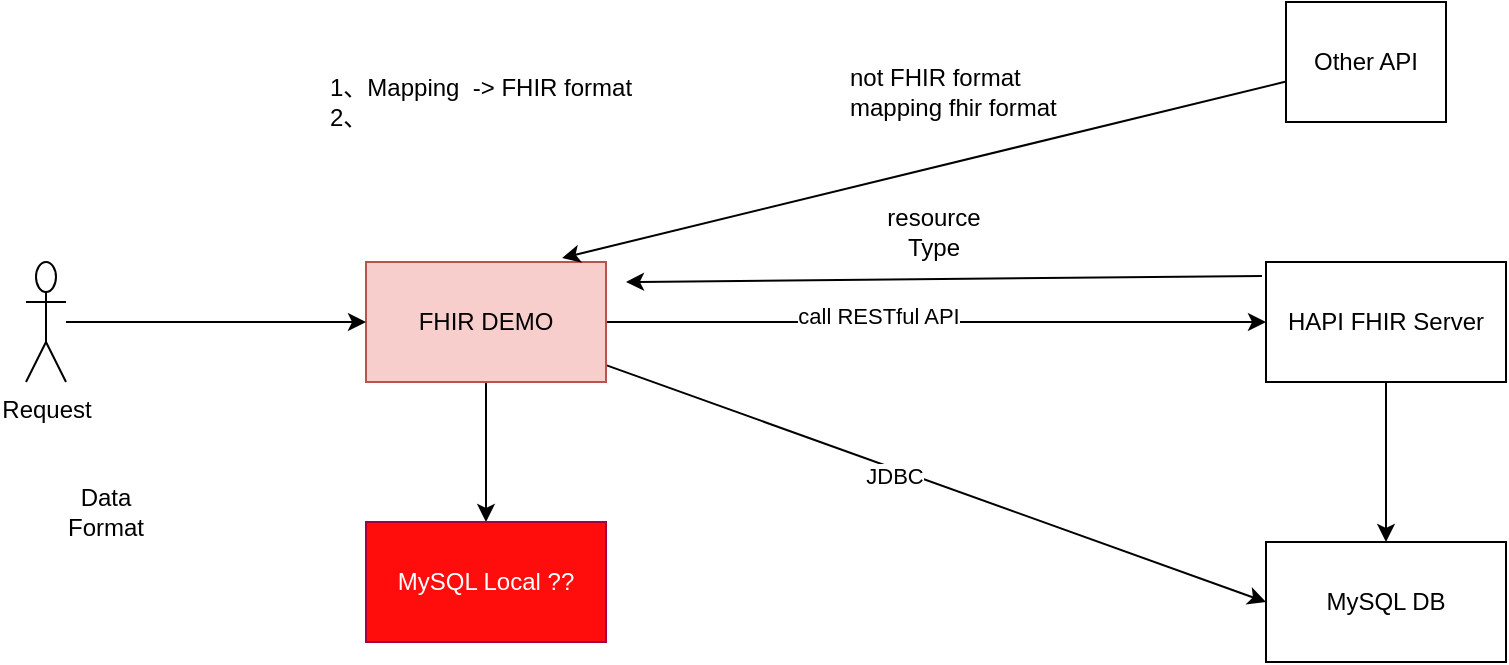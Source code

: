 <mxfile version="18.1.3" type="device"><diagram id="n3QTPZDojuxyZ--zB_C9" name="Page-1"><mxGraphModel dx="2156" dy="905" grid="1" gridSize="10" guides="1" tooltips="1" connect="1" arrows="1" fold="1" page="1" pageScale="1" pageWidth="827" pageHeight="1169" math="0" shadow="0"><root><mxCell id="0"/><mxCell id="1" parent="0"/><mxCell id="zOhjuTDXodSG6hJ9DQRH-10" style="edgeStyle=orthogonalEdgeStyle;rounded=0;orthogonalLoop=1;jettySize=auto;html=1;entryX=0;entryY=0.5;entryDx=0;entryDy=0;" parent="1" source="zOhjuTDXodSG6hJ9DQRH-8" target="zOhjuTDXodSG6hJ9DQRH-9" edge="1"><mxGeometry relative="1" as="geometry"/></mxCell><mxCell id="zOhjuTDXodSG6hJ9DQRH-11" value="call RESTful API" style="edgeLabel;html=1;align=center;verticalAlign=middle;resizable=0;points=[];" parent="zOhjuTDXodSG6hJ9DQRH-10" vertex="1" connectable="0"><mxGeometry x="-0.179" y="3" relative="1" as="geometry"><mxPoint as="offset"/></mxGeometry></mxCell><mxCell id="ydb7mJ2UJeRA8WA7DZI--4" style="rounded=0;orthogonalLoop=1;jettySize=auto;html=1;entryX=0;entryY=0.5;entryDx=0;entryDy=0;" parent="1" source="zOhjuTDXodSG6hJ9DQRH-8" target="zOhjuTDXodSG6hJ9DQRH-16" edge="1"><mxGeometry relative="1" as="geometry"/></mxCell><mxCell id="ydb7mJ2UJeRA8WA7DZI--5" value="JDBC" style="edgeLabel;html=1;align=center;verticalAlign=middle;resizable=0;points=[];" parent="ydb7mJ2UJeRA8WA7DZI--4" vertex="1" connectable="0"><mxGeometry x="-0.122" y="-3" relative="1" as="geometry"><mxPoint as="offset"/></mxGeometry></mxCell><mxCell id="ydb7mJ2UJeRA8WA7DZI--16" style="edgeStyle=none;rounded=0;orthogonalLoop=1;jettySize=auto;html=1;" parent="1" source="zOhjuTDXodSG6hJ9DQRH-8" target="ydb7mJ2UJeRA8WA7DZI--15" edge="1"><mxGeometry relative="1" as="geometry"/></mxCell><mxCell id="zOhjuTDXodSG6hJ9DQRH-8" value="FHIR DEMO" style="rounded=0;whiteSpace=wrap;html=1;fillColor=#f8cecc;strokeColor=#b85450;" parent="1" vertex="1"><mxGeometry x="100" y="300" width="120" height="60" as="geometry"/></mxCell><mxCell id="zOhjuTDXodSG6hJ9DQRH-17" value="" style="edgeStyle=orthogonalEdgeStyle;rounded=0;orthogonalLoop=1;jettySize=auto;html=1;" parent="1" source="zOhjuTDXodSG6hJ9DQRH-9" target="zOhjuTDXodSG6hJ9DQRH-16" edge="1"><mxGeometry relative="1" as="geometry"/></mxCell><mxCell id="ydb7mJ2UJeRA8WA7DZI--6" style="edgeStyle=none;rounded=0;orthogonalLoop=1;jettySize=auto;html=1;exitX=-0.017;exitY=0.117;exitDx=0;exitDy=0;exitPerimeter=0;" parent="1" source="zOhjuTDXodSG6hJ9DQRH-9" edge="1"><mxGeometry relative="1" as="geometry"><mxPoint x="230" y="310" as="targetPoint"/></mxGeometry></mxCell><mxCell id="zOhjuTDXodSG6hJ9DQRH-9" value="HAPI FHIR Server" style="rounded=0;whiteSpace=wrap;html=1;" parent="1" vertex="1"><mxGeometry x="550" y="300" width="120" height="60" as="geometry"/></mxCell><mxCell id="zOhjuTDXodSG6hJ9DQRH-13" style="edgeStyle=orthogonalEdgeStyle;rounded=0;orthogonalLoop=1;jettySize=auto;html=1;entryX=0;entryY=0.5;entryDx=0;entryDy=0;" parent="1" source="zOhjuTDXodSG6hJ9DQRH-12" target="zOhjuTDXodSG6hJ9DQRH-8" edge="1"><mxGeometry relative="1" as="geometry"/></mxCell><mxCell id="zOhjuTDXodSG6hJ9DQRH-12" value="Request" style="shape=umlActor;verticalLabelPosition=bottom;verticalAlign=top;html=1;outlineConnect=0;" parent="1" vertex="1"><mxGeometry x="-70" y="300" width="20" height="60" as="geometry"/></mxCell><mxCell id="zOhjuTDXodSG6hJ9DQRH-16" value="MySQL DB" style="whiteSpace=wrap;html=1;rounded=0;" parent="1" vertex="1"><mxGeometry x="550" y="440" width="120" height="60" as="geometry"/></mxCell><mxCell id="ydb7mJ2UJeRA8WA7DZI--7" value="resource Type" style="text;html=1;strokeColor=none;fillColor=none;align=center;verticalAlign=middle;whiteSpace=wrap;rounded=0;" parent="1" vertex="1"><mxGeometry x="354" y="270" width="60" height="30" as="geometry"/></mxCell><mxCell id="ydb7mJ2UJeRA8WA7DZI--10" value="Data Format" style="text;html=1;strokeColor=none;fillColor=none;align=center;verticalAlign=middle;whiteSpace=wrap;rounded=0;" parent="1" vertex="1"><mxGeometry x="-60" y="410" width="60" height="30" as="geometry"/></mxCell><mxCell id="ydb7mJ2UJeRA8WA7DZI--11" value="1、Mapping&amp;nbsp; -&amp;gt; FHIR format&lt;br&gt;2、" style="text;html=1;strokeColor=none;fillColor=none;align=left;verticalAlign=middle;whiteSpace=wrap;rounded=0;" parent="1" vertex="1"><mxGeometry x="80" y="170" width="160" height="100" as="geometry"/></mxCell><mxCell id="ydb7mJ2UJeRA8WA7DZI--13" style="edgeStyle=none;rounded=0;orthogonalLoop=1;jettySize=auto;html=1;entryX=0.817;entryY=-0.033;entryDx=0;entryDy=0;entryPerimeter=0;" parent="1" source="ydb7mJ2UJeRA8WA7DZI--12" target="zOhjuTDXodSG6hJ9DQRH-8" edge="1"><mxGeometry relative="1" as="geometry"/></mxCell><mxCell id="ydb7mJ2UJeRA8WA7DZI--12" value="Other API" style="rounded=0;whiteSpace=wrap;html=1;" parent="1" vertex="1"><mxGeometry x="560" y="170" width="80" height="60" as="geometry"/></mxCell><mxCell id="ydb7mJ2UJeRA8WA7DZI--14" value="not FHIR format&lt;br&gt;mapping fhir format" style="text;html=1;strokeColor=none;fillColor=none;align=left;verticalAlign=middle;whiteSpace=wrap;rounded=0;" parent="1" vertex="1"><mxGeometry x="340" y="200" width="160" height="30" as="geometry"/></mxCell><mxCell id="ydb7mJ2UJeRA8WA7DZI--15" value="MySQL Local ??" style="whiteSpace=wrap;html=1;rounded=0;fillColor=#FF0D0D;fontColor=#ffffff;strokeColor=#A50040;" parent="1" vertex="1"><mxGeometry x="100" y="430" width="120" height="60" as="geometry"/></mxCell></root></mxGraphModel></diagram></mxfile>